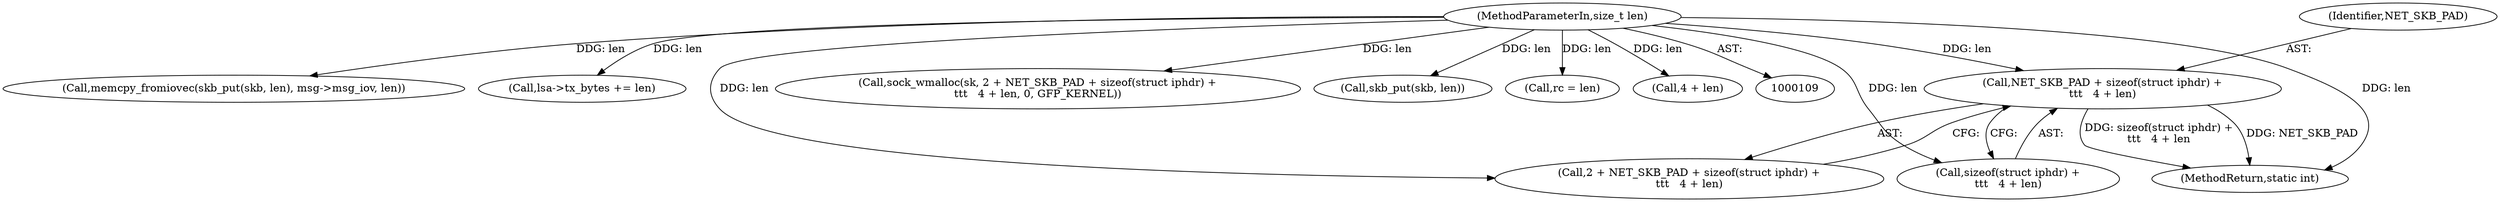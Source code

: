 digraph "0_linux_f6d8bd051c391c1c0458a30b2a7abcd939329259_34@API" {
"1000219" [label="(Call,NET_SKB_PAD + sizeof(struct iphdr) +\n\t\t\t   4 + len)"];
"1000113" [label="(MethodParameterIn,size_t len)"];
"1000221" [label="(Call,sizeof(struct iphdr) +\n\t\t\t   4 + len)"];
"1000256" [label="(Call,memcpy_fromiovec(skb_put(skb, len), msg->msg_iov, len))"];
"1000219" [label="(Call,NET_SKB_PAD + sizeof(struct iphdr) +\n\t\t\t   4 + len)"];
"1000365" [label="(Call,lsa->tx_bytes += len)"];
"1000391" [label="(MethodReturn,static int)"];
"1000215" [label="(Call,sock_wmalloc(sk, 2 + NET_SKB_PAD + sizeof(struct iphdr) +\n\t\t\t   4 + len, 0, GFP_KERNEL))"];
"1000257" [label="(Call,skb_put(skb, len))"];
"1000370" [label="(Call,rc = len)"];
"1000217" [label="(Call,2 + NET_SKB_PAD + sizeof(struct iphdr) +\n\t\t\t   4 + len)"];
"1000220" [label="(Identifier,NET_SKB_PAD)"];
"1000113" [label="(MethodParameterIn,size_t len)"];
"1000224" [label="(Call,4 + len)"];
"1000219" -> "1000217"  [label="AST: "];
"1000219" -> "1000221"  [label="CFG: "];
"1000220" -> "1000219"  [label="AST: "];
"1000221" -> "1000219"  [label="AST: "];
"1000217" -> "1000219"  [label="CFG: "];
"1000219" -> "1000391"  [label="DDG: sizeof(struct iphdr) +\n\t\t\t   4 + len"];
"1000219" -> "1000391"  [label="DDG: NET_SKB_PAD"];
"1000113" -> "1000219"  [label="DDG: len"];
"1000113" -> "1000109"  [label="AST: "];
"1000113" -> "1000391"  [label="DDG: len"];
"1000113" -> "1000215"  [label="DDG: len"];
"1000113" -> "1000217"  [label="DDG: len"];
"1000113" -> "1000221"  [label="DDG: len"];
"1000113" -> "1000224"  [label="DDG: len"];
"1000113" -> "1000257"  [label="DDG: len"];
"1000113" -> "1000256"  [label="DDG: len"];
"1000113" -> "1000365"  [label="DDG: len"];
"1000113" -> "1000370"  [label="DDG: len"];
}
